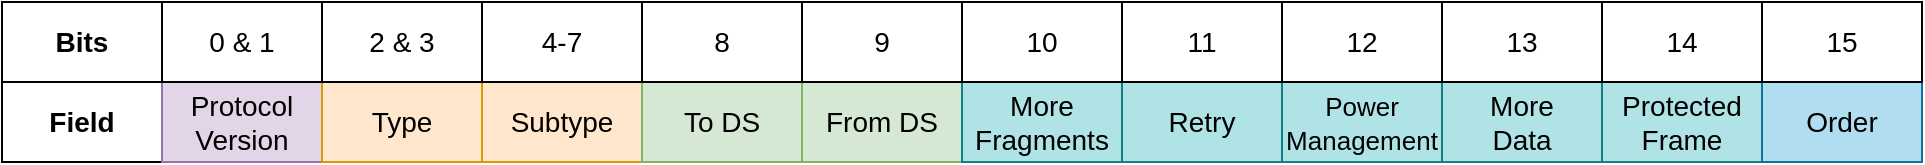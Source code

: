 <mxfile version="20.2.7" type="device"><diagram id="qB2__pClLn4NjoHmX8PG" name="Page-1"><mxGraphModel dx="1422" dy="780" grid="1" gridSize="10" guides="1" tooltips="1" connect="1" arrows="1" fold="1" page="1" pageScale="1" pageWidth="850" pageHeight="1100" background="#ffffff" math="0" shadow="0"><root><mxCell id="0"/><mxCell id="1" parent="0"/><mxCell id="s82j_c8AhNfHL0hADxwP-1" value="Field" style="rounded=0;whiteSpace=wrap;html=1;fontStyle=1;fontSize=14;" vertex="1" parent="1"><mxGeometry x="120" y="160" width="80" height="40" as="geometry"/></mxCell><mxCell id="s82j_c8AhNfHL0hADxwP-2" value="Bits" style="whiteSpace=wrap;html=1;fontStyle=1;fontSize=14;" vertex="1" parent="1"><mxGeometry x="120" y="120" width="80" height="40" as="geometry"/></mxCell><mxCell id="s82j_c8AhNfHL0hADxwP-3" value="Protocol Version" style="rounded=0;whiteSpace=wrap;html=1;fontSize=14;fillColor=#e1d5e7;strokeColor=#9673a6;" vertex="1" parent="1"><mxGeometry x="200" y="160" width="80" height="40" as="geometry"/></mxCell><mxCell id="s82j_c8AhNfHL0hADxwP-4" value="0 &amp;amp; 1" style="rounded=0;whiteSpace=wrap;html=1;fontSize=14;" vertex="1" parent="1"><mxGeometry x="200" y="120" width="80" height="40" as="geometry"/></mxCell><mxCell id="s82j_c8AhNfHL0hADxwP-5" value="Type" style="rounded=0;whiteSpace=wrap;html=1;fontSize=14;fillColor=#ffe6cc;strokeColor=#d79b00;" vertex="1" parent="1"><mxGeometry x="280" y="160" width="80" height="40" as="geometry"/></mxCell><mxCell id="s82j_c8AhNfHL0hADxwP-6" value="2 &amp;amp; 3" style="rounded=0;whiteSpace=wrap;html=1;fontSize=14;" vertex="1" parent="1"><mxGeometry x="280" y="120" width="80" height="40" as="geometry"/></mxCell><mxCell id="s82j_c8AhNfHL0hADxwP-8" value="Subtype" style="rounded=0;whiteSpace=wrap;html=1;fontSize=14;fillColor=#ffe6cc;strokeColor=#d79b00;" vertex="1" parent="1"><mxGeometry x="360" y="160" width="80" height="40" as="geometry"/></mxCell><mxCell id="s82j_c8AhNfHL0hADxwP-9" value="4-7" style="rounded=0;whiteSpace=wrap;html=1;fontSize=14;" vertex="1" parent="1"><mxGeometry x="360" y="120" width="80" height="40" as="geometry"/></mxCell><mxCell id="s82j_c8AhNfHL0hADxwP-10" value="To DS" style="rounded=0;whiteSpace=wrap;html=1;fontSize=14;fillColor=#d5e8d4;strokeColor=#82b366;" vertex="1" parent="1"><mxGeometry x="440" y="160" width="80" height="40" as="geometry"/></mxCell><mxCell id="s82j_c8AhNfHL0hADxwP-11" value="8" style="rounded=0;whiteSpace=wrap;html=1;fontSize=14;" vertex="1" parent="1"><mxGeometry x="440" y="120" width="80" height="40" as="geometry"/></mxCell><mxCell id="s82j_c8AhNfHL0hADxwP-12" value="From DS" style="rounded=0;whiteSpace=wrap;html=1;fontSize=14;fillColor=#d5e8d4;strokeColor=#82b366;" vertex="1" parent="1"><mxGeometry x="520" y="160" width="80" height="40" as="geometry"/></mxCell><mxCell id="s82j_c8AhNfHL0hADxwP-13" value="9" style="rounded=0;whiteSpace=wrap;html=1;fontSize=14;" vertex="1" parent="1"><mxGeometry x="520" y="120" width="80" height="40" as="geometry"/></mxCell><mxCell id="s82j_c8AhNfHL0hADxwP-14" value="More Fragments" style="rounded=0;whiteSpace=wrap;html=1;fontSize=14;fillColor=#b0e3e6;strokeColor=#0e8088;" vertex="1" parent="1"><mxGeometry x="600" y="160" width="80" height="40" as="geometry"/></mxCell><mxCell id="s82j_c8AhNfHL0hADxwP-15" value="10" style="rounded=0;whiteSpace=wrap;html=1;fontSize=14;" vertex="1" parent="1"><mxGeometry x="600" y="120" width="80" height="40" as="geometry"/></mxCell><mxCell id="s82j_c8AhNfHL0hADxwP-16" value="Retry" style="rounded=0;whiteSpace=wrap;html=1;fontSize=14;fillColor=#b0e3e6;strokeColor=#0e8088;" vertex="1" parent="1"><mxGeometry x="680" y="160" width="80" height="40" as="geometry"/></mxCell><mxCell id="s82j_c8AhNfHL0hADxwP-17" value="11" style="rounded=0;whiteSpace=wrap;html=1;fontSize=14;" vertex="1" parent="1"><mxGeometry x="680" y="120" width="80" height="40" as="geometry"/></mxCell><mxCell id="s82j_c8AhNfHL0hADxwP-18" value="&lt;font style=&quot;font-size: 13px;&quot;&gt;Power Management&lt;/font&gt;" style="rounded=0;whiteSpace=wrap;html=1;fontSize=14;fillColor=#b0e3e6;strokeColor=#0e8088;" vertex="1" parent="1"><mxGeometry x="760" y="160" width="80" height="40" as="geometry"/></mxCell><mxCell id="s82j_c8AhNfHL0hADxwP-19" value="12" style="rounded=0;whiteSpace=wrap;html=1;fontSize=14;" vertex="1" parent="1"><mxGeometry x="760" y="120" width="80" height="40" as="geometry"/></mxCell><mxCell id="s82j_c8AhNfHL0hADxwP-20" value="&lt;div&gt;More&lt;/div&gt;&lt;div&gt;Data&lt;br&gt;&lt;/div&gt;" style="rounded=0;whiteSpace=wrap;html=1;fontSize=14;fillColor=#b0e3e6;strokeColor=#0e8088;" vertex="1" parent="1"><mxGeometry x="840" y="160" width="80" height="40" as="geometry"/></mxCell><mxCell id="s82j_c8AhNfHL0hADxwP-21" value="13" style="rounded=0;whiteSpace=wrap;html=1;fontSize=14;" vertex="1" parent="1"><mxGeometry x="840" y="120" width="80" height="40" as="geometry"/></mxCell><mxCell id="s82j_c8AhNfHL0hADxwP-22" value="&lt;div&gt;Protected Frame&lt;br&gt;&lt;/div&gt;" style="rounded=0;whiteSpace=wrap;html=1;fontSize=14;fillColor=#b0e3e6;strokeColor=#0e8088;" vertex="1" parent="1"><mxGeometry x="920" y="160" width="80" height="40" as="geometry"/></mxCell><mxCell id="s82j_c8AhNfHL0hADxwP-23" value="14" style="rounded=0;whiteSpace=wrap;html=1;fontSize=14;" vertex="1" parent="1"><mxGeometry x="920" y="120" width="80" height="40" as="geometry"/></mxCell><mxCell id="s82j_c8AhNfHL0hADxwP-24" value="Order" style="rounded=0;whiteSpace=wrap;html=1;fontSize=14;fillColor=#b1ddf0;strokeColor=#10739e;" vertex="1" parent="1"><mxGeometry x="1000" y="160" width="80" height="40" as="geometry"/></mxCell><mxCell id="s82j_c8AhNfHL0hADxwP-25" value="15" style="rounded=0;whiteSpace=wrap;html=1;fontSize=14;" vertex="1" parent="1"><mxGeometry x="1000" y="120" width="80" height="40" as="geometry"/></mxCell></root></mxGraphModel></diagram></mxfile>